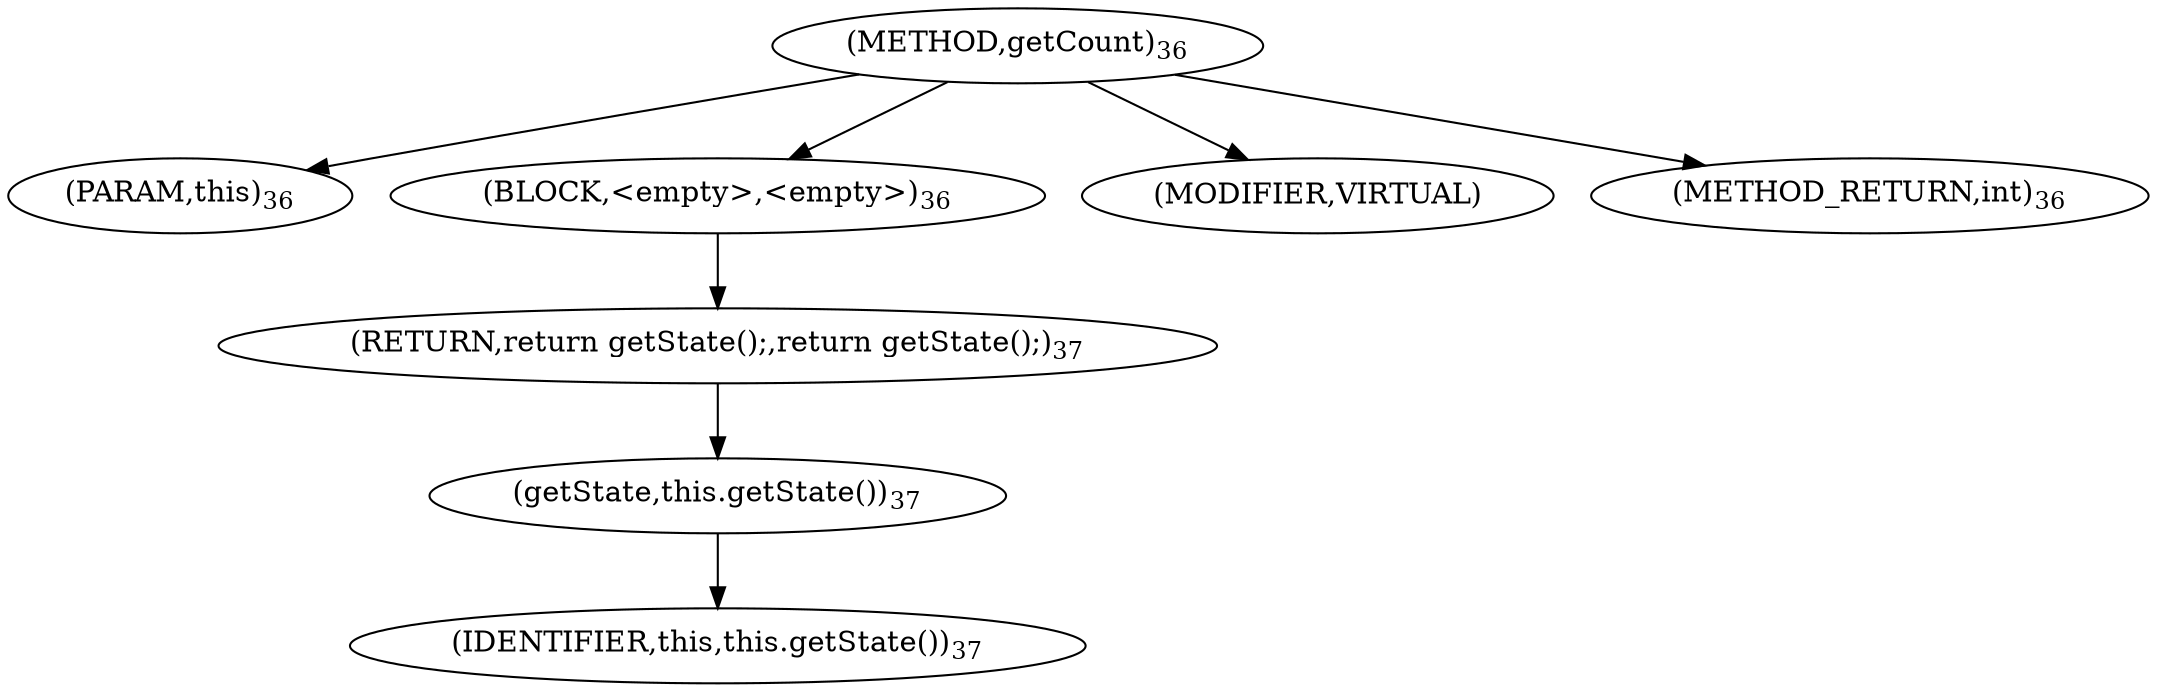 digraph "getCount" {  
"96" [label = <(METHOD,getCount)<SUB>36</SUB>> ]
"6" [label = <(PARAM,this)<SUB>36</SUB>> ]
"97" [label = <(BLOCK,&lt;empty&gt;,&lt;empty&gt;)<SUB>36</SUB>> ]
"98" [label = <(RETURN,return getState();,return getState();)<SUB>37</SUB>> ]
"99" [label = <(getState,this.getState())<SUB>37</SUB>> ]
"5" [label = <(IDENTIFIER,this,this.getState())<SUB>37</SUB>> ]
"100" [label = <(MODIFIER,VIRTUAL)> ]
"101" [label = <(METHOD_RETURN,int)<SUB>36</SUB>> ]
  "96" -> "6" 
  "96" -> "97" 
  "96" -> "100" 
  "96" -> "101" 
  "97" -> "98" 
  "98" -> "99" 
  "99" -> "5" 
}
